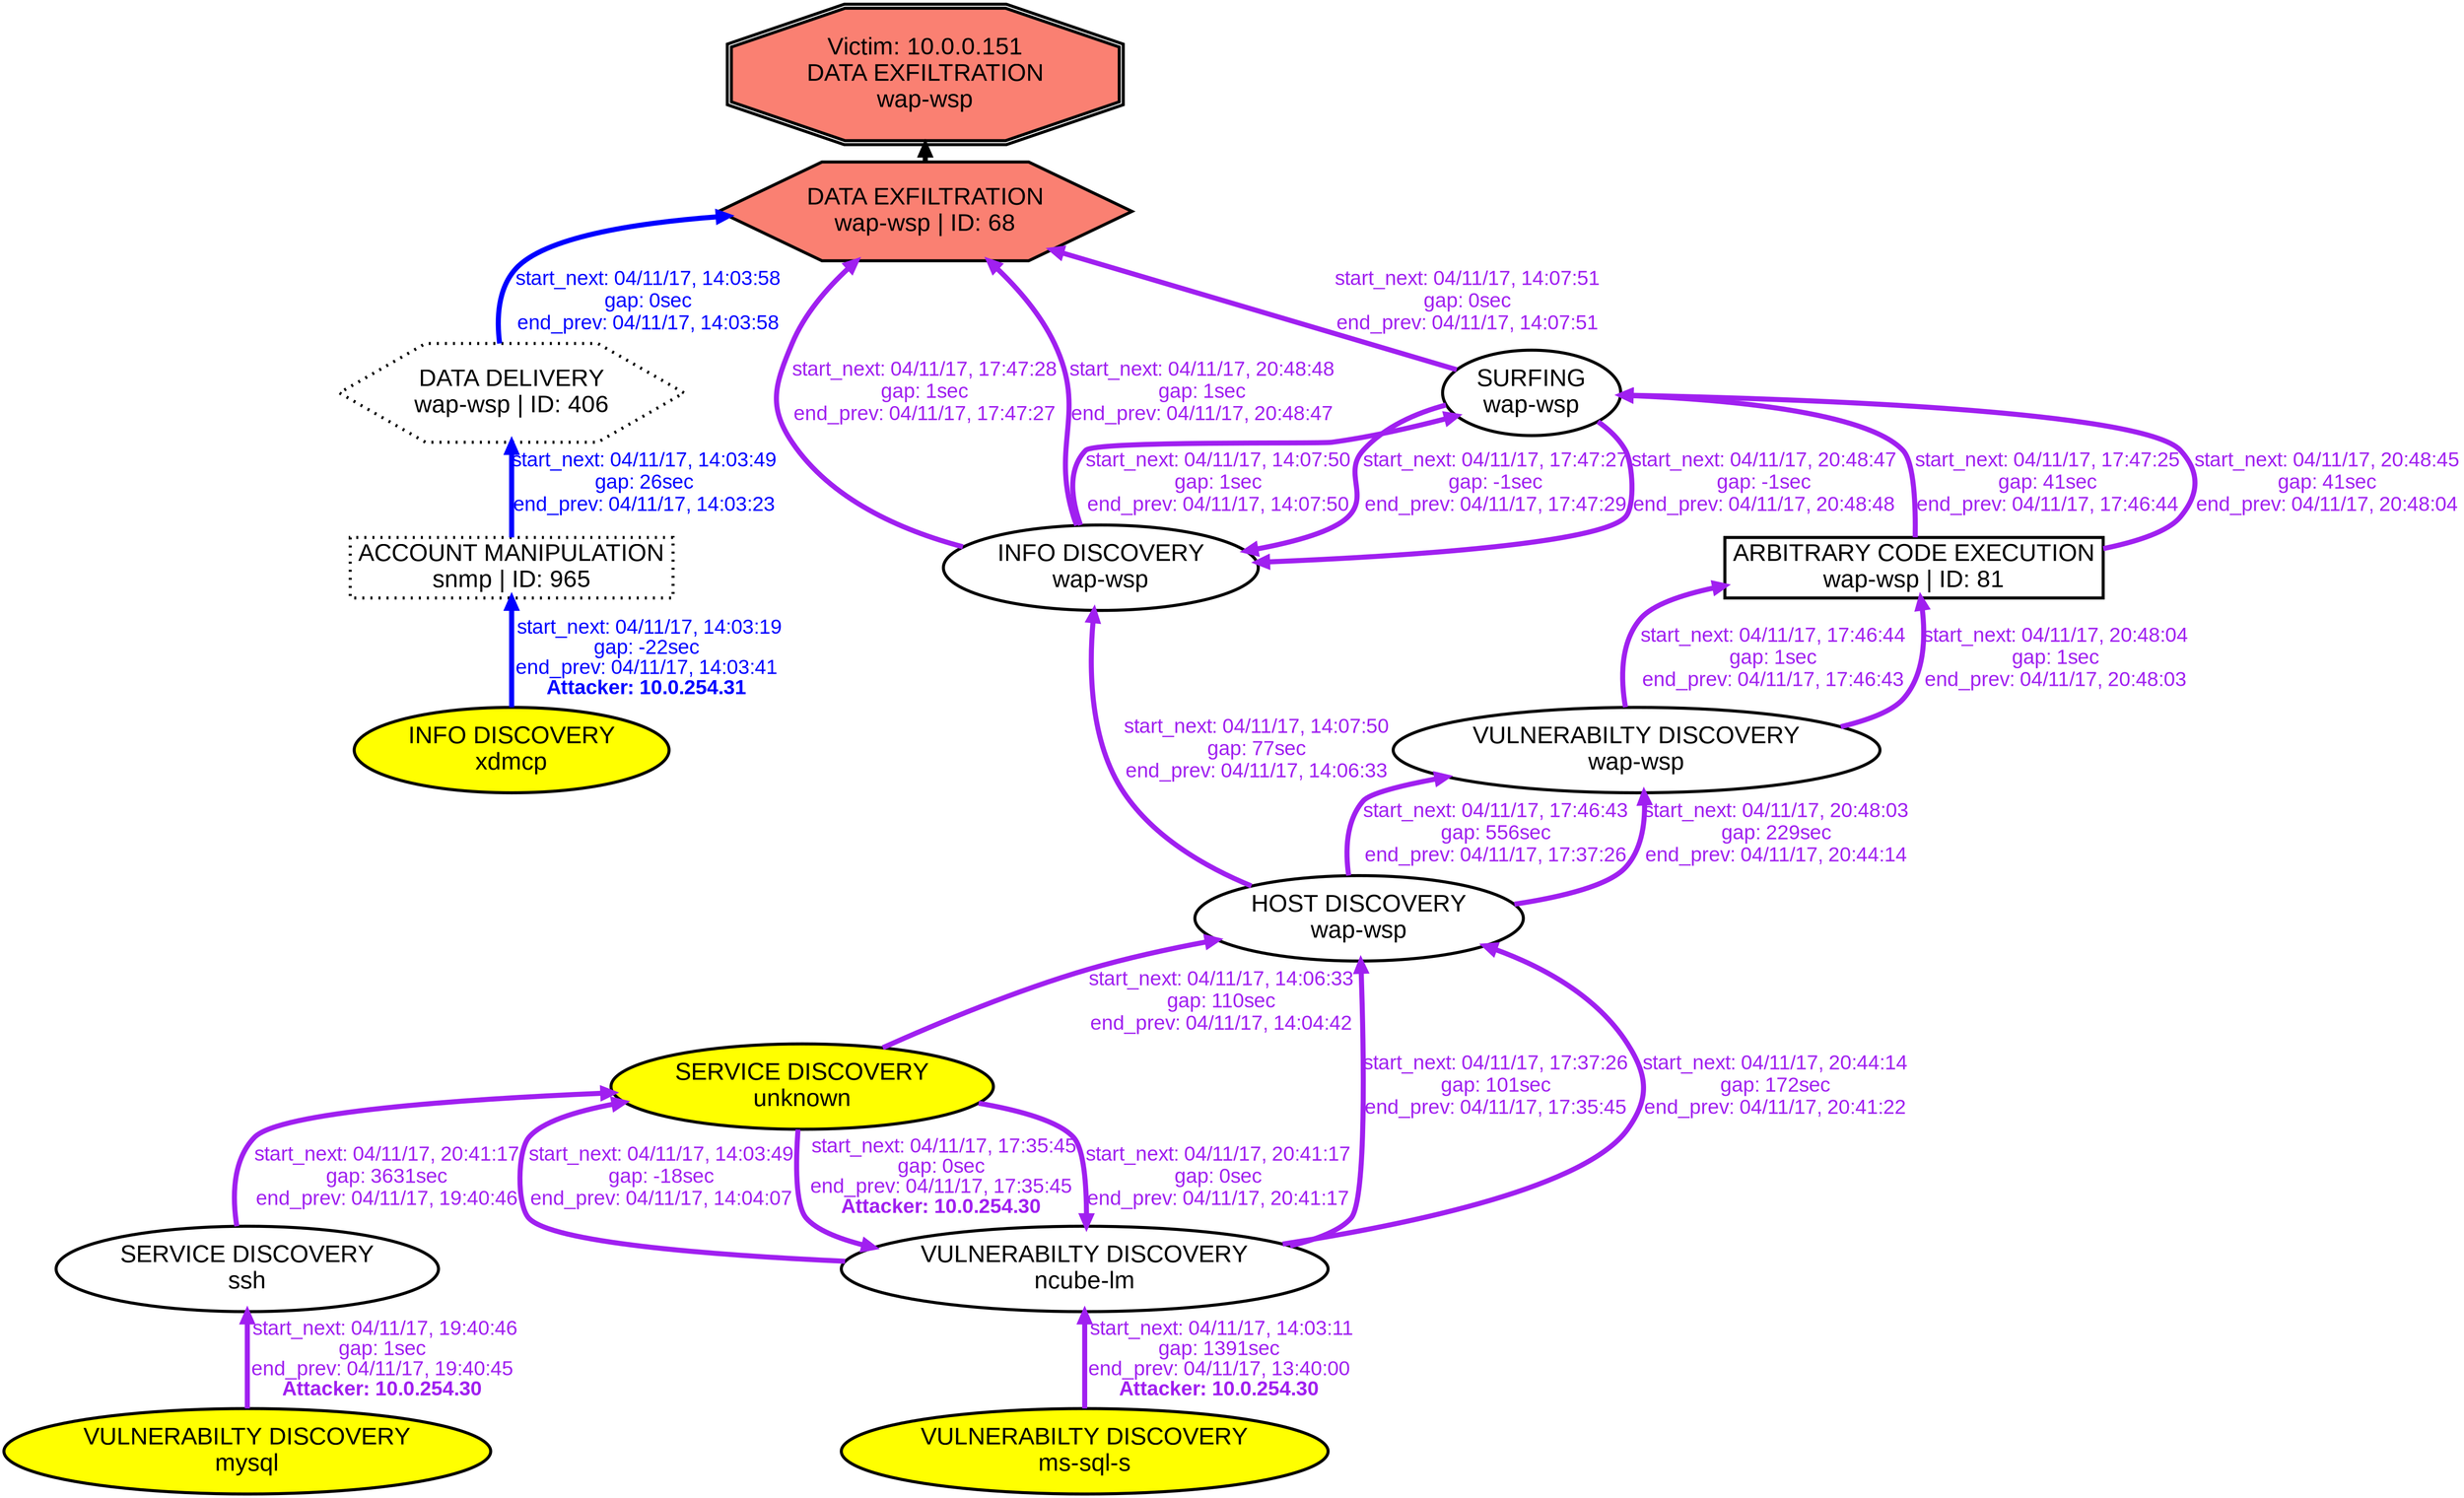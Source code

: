 digraph DATAEXFILTRATIONwapwsp {
rankdir="BT"; 
 graph [ nodesep="0.1", ranksep="0.02"] 
 node [ fontname=Arial, fontsize=24,penwidth=3]; 
 edge [ fontname=Arial, fontsize=20,penwidth=5 ];
"Victim: 10.0.0.151
DATA EXFILTRATION
wap-wsp" [shape=doubleoctagon, style=filled, fillcolor=salmon];
{ rank = max; "Victim: 10.0.0.151
DATA EXFILTRATION
wap-wsp"}
"DATA EXFILTRATION
wap-wsp | ID: 68" -> "Victim: 10.0.0.151
DATA EXFILTRATION
wap-wsp"
"DATA EXFILTRATION
wap-wsp | ID: 68" [style=filled, fillcolor= salmon]
{ rank=same; "DATA EXFILTRATION
wap-wsp | ID: 68"}
"INFO DISCOVERY
xdmcp" [style=filled, fillcolor= yellow]
"INFO DISCOVERY
xdmcp" -> "ACCOUNT MANIPULATION
snmp | ID: 965" [ color=blue] [label=<<font color="blue"> start_next: 04/11/17, 14:03:19<br/>gap: -22sec<br/>end_prev: 04/11/17, 14:03:41</font><br/><font color="blue"><b>Attacker: 10.0.254.31</b></font>>]
"ACCOUNT MANIPULATION
snmp | ID: 965" -> "DATA DELIVERY
wap-wsp | ID: 406" [ label="start_next: 04/11/17, 14:03:49
gap: 26sec
end_prev: 04/11/17, 14:03:23"][ fontcolor="blue" color=blue]
"DATA DELIVERY
wap-wsp | ID: 406" -> "DATA EXFILTRATION
wap-wsp | ID: 68" [ label="start_next: 04/11/17, 14:03:58
gap: 0sec
end_prev: 04/11/17, 14:03:58"][ fontcolor="blue" color=blue]
"VULNERABILTY DISCOVERY
ms-sql-s" [style=filled, fillcolor= yellow]
"VULNERABILTY DISCOVERY
ms-sql-s" -> "VULNERABILTY DISCOVERY
ncube-lm" [ color=purple] [label=<<font color="purple"> start_next: 04/11/17, 14:03:11<br/>gap: 1391sec<br/>end_prev: 04/11/17, 13:40:00</font><br/><font color="purple"><b>Attacker: 10.0.254.30</b></font>>]
"VULNERABILTY DISCOVERY
ncube-lm" -> "SERVICE DISCOVERY
unknown" [ label="start_next: 04/11/17, 14:03:49
gap: -18sec
end_prev: 04/11/17, 14:04:07"][ fontcolor="purple" color=purple]
"SERVICE DISCOVERY
unknown" -> "HOST DISCOVERY
wap-wsp" [ label="start_next: 04/11/17, 14:06:33
gap: 110sec
end_prev: 04/11/17, 14:04:42"][ fontcolor="purple" color=purple]
"HOST DISCOVERY
wap-wsp" -> "INFO DISCOVERY
wap-wsp" [ label="start_next: 04/11/17, 14:07:50
gap: 77sec
end_prev: 04/11/17, 14:06:33"][ fontcolor="purple" color=purple]
"INFO DISCOVERY
wap-wsp" -> "SURFING
wap-wsp" [ label="start_next: 04/11/17, 14:07:50
gap: 1sec
end_prev: 04/11/17, 14:07:50"][ fontcolor="purple" color=purple]
"SURFING
wap-wsp" -> "DATA EXFILTRATION
wap-wsp | ID: 68" [ label="start_next: 04/11/17, 14:07:51
gap: 0sec
end_prev: 04/11/17, 14:07:51"][ fontcolor="purple" color=purple]
"SERVICE DISCOVERY
unknown" [style=filled, fillcolor= yellow]
"SERVICE DISCOVERY
unknown" -> "VULNERABILTY DISCOVERY
ncube-lm" [ color=purple] [label=<<font color="purple"> start_next: 04/11/17, 17:35:45<br/>gap: 0sec<br/>end_prev: 04/11/17, 17:35:45</font><br/><font color="purple"><b>Attacker: 10.0.254.30</b></font>>]
"VULNERABILTY DISCOVERY
ncube-lm" -> "HOST DISCOVERY
wap-wsp" [ label="start_next: 04/11/17, 17:37:26
gap: 101sec
end_prev: 04/11/17, 17:35:45"][ fontcolor="purple" color=purple]
"HOST DISCOVERY
wap-wsp" -> "VULNERABILTY DISCOVERY
wap-wsp" [ label="start_next: 04/11/17, 17:46:43
gap: 556sec
end_prev: 04/11/17, 17:37:26"][ fontcolor="purple" color=purple]
"VULNERABILTY DISCOVERY
wap-wsp" -> "ARBITRARY CODE EXECUTION
wap-wsp | ID: 81" [ label="start_next: 04/11/17, 17:46:44
gap: 1sec
end_prev: 04/11/17, 17:46:43"][ fontcolor="purple" color=purple]
"ARBITRARY CODE EXECUTION
wap-wsp | ID: 81" -> "SURFING
wap-wsp" [ label="start_next: 04/11/17, 17:47:25
gap: 41sec
end_prev: 04/11/17, 17:46:44"][ fontcolor="purple" color=purple]
"SURFING
wap-wsp" -> "INFO DISCOVERY
wap-wsp" [ label="start_next: 04/11/17, 17:47:27
gap: -1sec
end_prev: 04/11/17, 17:47:29"][ fontcolor="purple" color=purple]
"INFO DISCOVERY
wap-wsp" -> "DATA EXFILTRATION
wap-wsp | ID: 68" [ label="start_next: 04/11/17, 17:47:28
gap: 1sec
end_prev: 04/11/17, 17:47:27"][ fontcolor="purple" color=purple]
"VULNERABILTY DISCOVERY
mysql" [style=filled, fillcolor= yellow]
"VULNERABILTY DISCOVERY
mysql" -> "SERVICE DISCOVERY
ssh" [ color=purple] [label=<<font color="purple"> start_next: 04/11/17, 19:40:46<br/>gap: 1sec<br/>end_prev: 04/11/17, 19:40:45</font><br/><font color="purple"><b>Attacker: 10.0.254.30</b></font>>]
"SERVICE DISCOVERY
ssh" -> "SERVICE DISCOVERY
unknown" [ label="start_next: 04/11/17, 20:41:17
gap: 3631sec
end_prev: 04/11/17, 19:40:46"][ fontcolor="purple" color=purple]
"SERVICE DISCOVERY
unknown" -> "VULNERABILTY DISCOVERY
ncube-lm" [ label="start_next: 04/11/17, 20:41:17
gap: 0sec
end_prev: 04/11/17, 20:41:17"][ fontcolor="purple" color=purple]
"VULNERABILTY DISCOVERY
ncube-lm" -> "HOST DISCOVERY
wap-wsp" [ label="start_next: 04/11/17, 20:44:14
gap: 172sec
end_prev: 04/11/17, 20:41:22"][ fontcolor="purple" color=purple]
"HOST DISCOVERY
wap-wsp" -> "VULNERABILTY DISCOVERY
wap-wsp" [ label="start_next: 04/11/17, 20:48:03
gap: 229sec
end_prev: 04/11/17, 20:44:14"][ fontcolor="purple" color=purple]
"VULNERABILTY DISCOVERY
wap-wsp" -> "ARBITRARY CODE EXECUTION
wap-wsp | ID: 81" [ label="start_next: 04/11/17, 20:48:04
gap: 1sec
end_prev: 04/11/17, 20:48:03"][ fontcolor="purple" color=purple]
"ARBITRARY CODE EXECUTION
wap-wsp | ID: 81" -> "SURFING
wap-wsp" [ label="start_next: 04/11/17, 20:48:45
gap: 41sec
end_prev: 04/11/17, 20:48:04"][ fontcolor="purple" color=purple]
"SURFING
wap-wsp" -> "INFO DISCOVERY
wap-wsp" [ label="start_next: 04/11/17, 20:48:47
gap: -1sec
end_prev: 04/11/17, 20:48:48"][ fontcolor="purple" color=purple]
"INFO DISCOVERY
wap-wsp" -> "DATA EXFILTRATION
wap-wsp | ID: 68" [ label="start_next: 04/11/17, 20:48:48
gap: 1sec
end_prev: 04/11/17, 20:48:47"][ fontcolor="purple" color=purple]
"INFO DISCOVERY
xdmcp" [shape=oval]
"INFO DISCOVERY
xdmcp" [tooltip="GPL WEB_SERVER mod_gzip_status access
GPL RPC xdmcp info query"]
"ACCOUNT MANIPULATION
snmp | ID: 965" [style="dotted", shape=box]
"ACCOUNT MANIPULATION
snmp | ID: 965" [tooltip="GPL SNMP private access udp
GPL SNMP public access udp"]
"DATA DELIVERY
wap-wsp | ID: 406" [style="dotted", shape=hexagon]
"DATA DELIVERY
wap-wsp | ID: 406" [tooltip="ET WEB_SERVER PHP tags in HTTP POST
GPL WEB_SERVER perl post attempt"]
"DATA EXFILTRATION
wap-wsp | ID: 68" [shape=hexagon]
"DATA EXFILTRATION
wap-wsp | ID: 68" [tooltip="ET WEB_SPECIFIC_APPS PHP-CGI query string parameter vulnerability"]
"VULNERABILTY DISCOVERY
ms-sql-s" [shape=oval]
"VULNERABILTY DISCOVERY
ms-sql-s" [tooltip="ET POLICY Suspicious inbound to MSSQL port 1433"]
"VULNERABILTY DISCOVERY
ncube-lm" [shape=oval]
"VULNERABILTY DISCOVERY
ncube-lm" [tooltip="ET POLICY Suspicious inbound to Oracle SQL port 1521
ET POLICY Suspicious inbound to mSQL port 4333"]
"SERVICE DISCOVERY
unknown" [shape=oval]
"SERVICE DISCOVERY
unknown" [tooltip="ET SCAN Potential VNC Scan 5800-5820
ET SCAN Potential VNC Scan 5900-5920"]
"HOST DISCOVERY
wap-wsp" [shape=oval]
"HOST DISCOVERY
wap-wsp" [tooltip="ET SCAN Possible Nmap User-Agent Observed
ET SCAN Nmap Scripting Engine User-Agent Detected (Nmap Scripting Engine)"]
"INFO DISCOVERY
wap-wsp" [shape=oval]
"INFO DISCOVERY
wap-wsp" [tooltip="GPL WEB_SERVER globals.pl access"]
"SURFING
wap-wsp" [shape=oval]
"SURFING
wap-wsp" [tooltip="ET WEB_SERVER WEB-PHP phpinfo access"]
"VULNERABILTY DISCOVERY
wap-wsp" [shape=oval]
"VULNERABILTY DISCOVERY
wap-wsp" [tooltip="ET SCAN Nikto Web App Scan in Progress"]
"ARBITRARY CODE EXECUTION
wap-wsp | ID: 81" [shape=box]
"ARBITRARY CODE EXECUTION
wap-wsp | ID: 81" [tooltip="ET CURRENT_EVENTS QNAP Shellshock CVE-2014-6271"]
"VULNERABILTY DISCOVERY
mysql" [shape=oval]
"VULNERABILTY DISCOVERY
mysql" [tooltip="ET POLICY Suspicious inbound to mySQL port 3306"]
"SERVICE DISCOVERY
ssh" [shape=oval]
"SERVICE DISCOVERY
ssh" [tooltip="ET SCAN Potential SSH Scan"]
}

